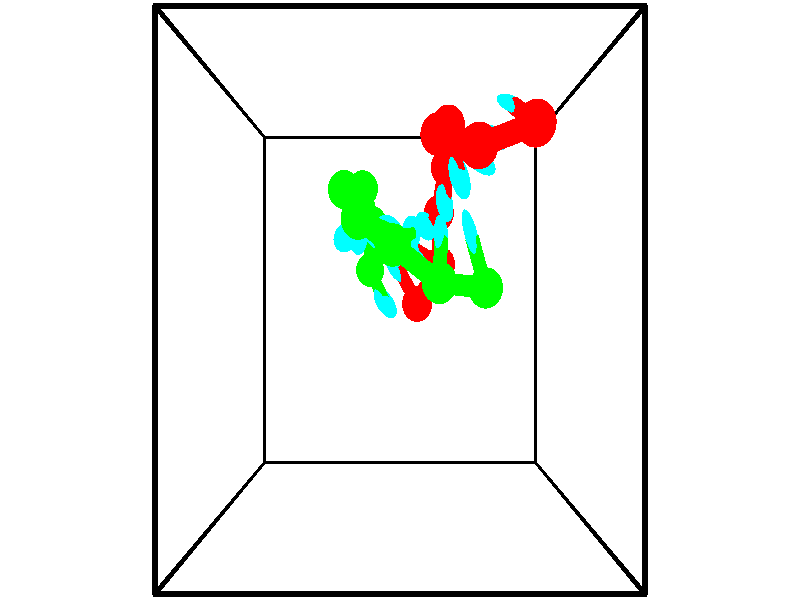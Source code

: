 // switches for output
#declare DRAW_BASES = 1; // possible values are 0, 1; only relevant for DNA ribbons
#declare DRAW_BASES_TYPE = 3; // possible values are 1, 2, 3; only relevant for DNA ribbons
#declare DRAW_FOG = 0; // set to 1 to enable fog

#include "colors.inc"

#include "transforms.inc"
background { rgb <1, 1, 1>}

#default {
   normal{
       ripples 0.25
       frequency 0.20
       turbulence 0.2
       lambda 5
   }
	finish {
		phong 0.1
		phong_size 40.
	}
}

// original window dimensions: 1024x640


// camera settings

camera {
	sky <-0, 1, 0>
	up <-0, 1, 0>
	right 1.6 * <1, 0, 0>
	location <2.5, 2.5, 11.1562>
	look_at <2.5, 2.5, 2.5>
	direction <0, 0, -8.6562>
	angle 67.0682
}


# declare cpy_camera_pos = <2.5, 2.5, 11.1562>;
# if (DRAW_FOG = 1)
fog {
	fog_type 2
	up vnormalize(cpy_camera_pos)
	color rgbt<1,1,1,0.3>
	distance 1e-5
	fog_alt 3e-3
	fog_offset 4
}
# end


// LIGHTS

# declare lum = 6;
global_settings {
	ambient_light rgb lum * <0.05, 0.05, 0.05>
	max_trace_level 15
}# declare cpy_direct_light_amount = 0.25;
light_source
{	1000 * <-1, -1, 1>,
	rgb lum * cpy_direct_light_amount
	parallel
}

light_source
{	1000 * <1, 1, -1>,
	rgb lum * cpy_direct_light_amount
	parallel
}

// strand 0

// nucleotide -1

// particle -1
sphere {
	<4.222142, 4.361831, 3.524195> 0.250000
	pigment { color rgbt <1,0,0,0> }
	no_shadow
}
cylinder {
	<4.111816, 4.565105, 3.197840>,  <4.045621, 4.687070, 3.002026>, 0.100000
	pigment { color rgbt <1,0,0,0> }
	no_shadow
}
cylinder {
	<4.111816, 4.565105, 3.197840>,  <4.222142, 4.361831, 3.524195>, 0.100000
	pigment { color rgbt <1,0,0,0> }
	no_shadow
}

// particle -1
sphere {
	<4.111816, 4.565105, 3.197840> 0.100000
	pigment { color rgbt <1,0,0,0> }
	no_shadow
}
sphere {
	0, 1
	scale<0.080000,0.200000,0.300000>
	matrix <-0.221465, -0.859574, -0.460528,
		-0.935351, 0.053672, 0.349626,
		-0.275812, 0.508185, -0.815889,
		4.029073, 4.717561, 2.953073>
	pigment { color rgbt <0,1,1,0> }
	no_shadow
}
cylinder {
	<3.512976, 4.154418, 3.393697>,  <4.222142, 4.361831, 3.524195>, 0.130000
	pigment { color rgbt <1,0,0,0> }
	no_shadow
}

// nucleotide -1

// particle -1
sphere {
	<3.512976, 4.154418, 3.393697> 0.250000
	pigment { color rgbt <1,0,0,0> }
	no_shadow
}
cylinder {
	<3.680534, 4.282444, 3.053795>,  <3.781070, 4.359260, 2.849854>, 0.100000
	pigment { color rgbt <1,0,0,0> }
	no_shadow
}
cylinder {
	<3.680534, 4.282444, 3.053795>,  <3.512976, 4.154418, 3.393697>, 0.100000
	pigment { color rgbt <1,0,0,0> }
	no_shadow
}

// particle -1
sphere {
	<3.680534, 4.282444, 3.053795> 0.100000
	pigment { color rgbt <1,0,0,0> }
	no_shadow
}
sphere {
	0, 1
	scale<0.080000,0.200000,0.300000>
	matrix <-0.522157, -0.680709, -0.513797,
		-0.742885, 0.658933, -0.118022,
		0.418896, 0.320066, -0.849755,
		3.806203, 4.378464, 2.798868>
	pigment { color rgbt <0,1,1,0> }
	no_shadow
}
cylinder {
	<3.033893, 4.420616, 2.766755>,  <3.512976, 4.154418, 3.393697>, 0.130000
	pigment { color rgbt <1,0,0,0> }
	no_shadow
}

// nucleotide -1

// particle -1
sphere {
	<3.033893, 4.420616, 2.766755> 0.250000
	pigment { color rgbt <1,0,0,0> }
	no_shadow
}
cylinder {
	<3.374737, 4.284195, 2.607964>,  <3.579243, 4.202343, 2.512689>, 0.100000
	pigment { color rgbt <1,0,0,0> }
	no_shadow
}
cylinder {
	<3.374737, 4.284195, 2.607964>,  <3.033893, 4.420616, 2.766755>, 0.100000
	pigment { color rgbt <1,0,0,0> }
	no_shadow
}

// particle -1
sphere {
	<3.374737, 4.284195, 2.607964> 0.100000
	pigment { color rgbt <1,0,0,0> }
	no_shadow
}
sphere {
	0, 1
	scale<0.080000,0.200000,0.300000>
	matrix <-0.521522, -0.489783, -0.698661,
		0.043847, 0.802369, -0.595216,
		0.852110, -0.341052, -0.396978,
		3.630370, 4.181879, 2.488870>
	pigment { color rgbt <0,1,1,0> }
	no_shadow
}
cylinder {
	<3.223969, 4.691116, 2.078160>,  <3.033893, 4.420616, 2.766755>, 0.130000
	pigment { color rgbt <1,0,0,0> }
	no_shadow
}

// nucleotide -1

// particle -1
sphere {
	<3.223969, 4.691116, 2.078160> 0.250000
	pigment { color rgbt <1,0,0,0> }
	no_shadow
}
cylinder {
	<3.315025, 4.309151, 2.154392>,  <3.369659, 4.079972, 2.200132>, 0.100000
	pigment { color rgbt <1,0,0,0> }
	no_shadow
}
cylinder {
	<3.315025, 4.309151, 2.154392>,  <3.223969, 4.691116, 2.078160>, 0.100000
	pigment { color rgbt <1,0,0,0> }
	no_shadow
}

// particle -1
sphere {
	<3.315025, 4.309151, 2.154392> 0.100000
	pigment { color rgbt <1,0,0,0> }
	no_shadow
}
sphere {
	0, 1
	scale<0.080000,0.200000,0.300000>
	matrix <-0.620165, -0.293069, -0.727672,
		0.750717, 0.047455, -0.658918,
		0.227640, -0.954913, 0.190582,
		3.383317, 4.022677, 2.211567>
	pigment { color rgbt <0,1,1,0> }
	no_shadow
}
cylinder {
	<3.244272, 4.276989, 1.452378>,  <3.223969, 4.691116, 2.078160>, 0.130000
	pigment { color rgbt <1,0,0,0> }
	no_shadow
}

// nucleotide -1

// particle -1
sphere {
	<3.244272, 4.276989, 1.452378> 0.250000
	pigment { color rgbt <1,0,0,0> }
	no_shadow
}
cylinder {
	<3.211334, 3.969524, 1.706112>,  <3.191571, 3.785046, 1.858352>, 0.100000
	pigment { color rgbt <1,0,0,0> }
	no_shadow
}
cylinder {
	<3.211334, 3.969524, 1.706112>,  <3.244272, 4.276989, 1.452378>, 0.100000
	pigment { color rgbt <1,0,0,0> }
	no_shadow
}

// particle -1
sphere {
	<3.211334, 3.969524, 1.706112> 0.100000
	pigment { color rgbt <1,0,0,0> }
	no_shadow
}
sphere {
	0, 1
	scale<0.080000,0.200000,0.300000>
	matrix <-0.771941, -0.353381, -0.528421,
		0.630338, -0.533182, -0.564261,
		-0.082346, -0.768661, 0.634335,
		3.186630, 3.738926, 1.896412>
	pigment { color rgbt <0,1,1,0> }
	no_shadow
}
cylinder {
	<3.146639, 3.708441, 1.091041>,  <3.244272, 4.276989, 1.452378>, 0.130000
	pigment { color rgbt <1,0,0,0> }
	no_shadow
}

// nucleotide -1

// particle -1
sphere {
	<3.146639, 3.708441, 1.091041> 0.250000
	pigment { color rgbt <1,0,0,0> }
	no_shadow
}
cylinder {
	<3.006809, 3.570341, 1.439432>,  <2.922911, 3.487481, 1.648467>, 0.100000
	pigment { color rgbt <1,0,0,0> }
	no_shadow
}
cylinder {
	<3.006809, 3.570341, 1.439432>,  <3.146639, 3.708441, 1.091041>, 0.100000
	pigment { color rgbt <1,0,0,0> }
	no_shadow
}

// particle -1
sphere {
	<3.006809, 3.570341, 1.439432> 0.100000
	pigment { color rgbt <1,0,0,0> }
	no_shadow
}
sphere {
	0, 1
	scale<0.080000,0.200000,0.300000>
	matrix <-0.757630, -0.442725, -0.479574,
		0.551176, -0.827525, -0.106806,
		-0.349574, -0.345249, 0.870977,
		2.901937, 3.466766, 1.700725>
	pigment { color rgbt <0,1,1,0> }
	no_shadow
}
cylinder {
	<3.167987, 2.996927, 1.058506>,  <3.146639, 3.708441, 1.091041>, 0.130000
	pigment { color rgbt <1,0,0,0> }
	no_shadow
}

// nucleotide -1

// particle -1
sphere {
	<3.167987, 2.996927, 1.058506> 0.250000
	pigment { color rgbt <1,0,0,0> }
	no_shadow
}
cylinder {
	<2.897682, 3.105682, 1.332563>,  <2.735499, 3.170936, 1.496998>, 0.100000
	pigment { color rgbt <1,0,0,0> }
	no_shadow
}
cylinder {
	<2.897682, 3.105682, 1.332563>,  <3.167987, 2.996927, 1.058506>, 0.100000
	pigment { color rgbt <1,0,0,0> }
	no_shadow
}

// particle -1
sphere {
	<2.897682, 3.105682, 1.332563> 0.100000
	pigment { color rgbt <1,0,0,0> }
	no_shadow
}
sphere {
	0, 1
	scale<0.080000,0.200000,0.300000>
	matrix <-0.708284, -0.496943, -0.501380,
		0.204157, -0.824090, 0.528390,
		-0.675762, 0.271890, 0.685144,
		2.694954, 3.187249, 1.538106>
	pigment { color rgbt <0,1,1,0> }
	no_shadow
}
cylinder {
	<2.785058, 2.446389, 1.126317>,  <3.167987, 2.996927, 1.058506>, 0.130000
	pigment { color rgbt <1,0,0,0> }
	no_shadow
}

// nucleotide -1

// particle -1
sphere {
	<2.785058, 2.446389, 1.126317> 0.250000
	pigment { color rgbt <1,0,0,0> }
	no_shadow
}
cylinder {
	<2.579124, 2.767820, 1.245789>,  <2.455565, 2.960679, 1.317472>, 0.100000
	pigment { color rgbt <1,0,0,0> }
	no_shadow
}
cylinder {
	<2.579124, 2.767820, 1.245789>,  <2.785058, 2.446389, 1.126317>, 0.100000
	pigment { color rgbt <1,0,0,0> }
	no_shadow
}

// particle -1
sphere {
	<2.579124, 2.767820, 1.245789> 0.100000
	pigment { color rgbt <1,0,0,0> }
	no_shadow
}
sphere {
	0, 1
	scale<0.080000,0.200000,0.300000>
	matrix <-0.708645, -0.202832, -0.675782,
		-0.482462, -0.559571, 0.673877,
		-0.514832, 0.803579, 0.298679,
		2.424675, 3.008894, 1.335392>
	pigment { color rgbt <0,1,1,0> }
	no_shadow
}
// strand 1

// nucleotide -1

// particle -1
sphere {
	<1.962493, 2.946959, 0.314658> 0.250000
	pigment { color rgbt <0,1,0,0> }
	no_shadow
}
cylinder {
	<2.123444, 2.667885, 0.551750>,  <2.220014, 2.500440, 0.694005>, 0.100000
	pigment { color rgbt <0,1,0,0> }
	no_shadow
}
cylinder {
	<2.123444, 2.667885, 0.551750>,  <1.962493, 2.946959, 0.314658>, 0.100000
	pigment { color rgbt <0,1,0,0> }
	no_shadow
}

// particle -1
sphere {
	<2.123444, 2.667885, 0.551750> 0.100000
	pigment { color rgbt <0,1,0,0> }
	no_shadow
}
sphere {
	0, 1
	scale<0.080000,0.200000,0.300000>
	matrix <0.463107, 0.713629, 0.525611,
		-0.789700, 0.063004, 0.610249,
		0.402376, -0.697685, 0.592731,
		2.244156, 2.458579, 0.729569>
	pigment { color rgbt <0,1,1,0> }
	no_shadow
}
cylinder {
	<2.012805, 3.630347, 0.510458>,  <1.962493, 2.946959, 0.314658>, 0.130000
	pigment { color rgbt <0,1,0,0> }
	no_shadow
}

// nucleotide -1

// particle -1
sphere {
	<2.012805, 3.630347, 0.510458> 0.250000
	pigment { color rgbt <0,1,0,0> }
	no_shadow
}
cylinder {
	<1.776657, 3.486771, 0.799629>,  <1.634968, 3.400625, 0.973132>, 0.100000
	pigment { color rgbt <0,1,0,0> }
	no_shadow
}
cylinder {
	<1.776657, 3.486771, 0.799629>,  <2.012805, 3.630347, 0.510458>, 0.100000
	pigment { color rgbt <0,1,0,0> }
	no_shadow
}

// particle -1
sphere {
	<1.776657, 3.486771, 0.799629> 0.100000
	pigment { color rgbt <0,1,0,0> }
	no_shadow
}
sphere {
	0, 1
	scale<0.080000,0.200000,0.300000>
	matrix <0.758694, 0.058824, 0.648786,
		-0.275401, 0.931505, 0.237598,
		-0.590371, -0.358940, 0.722928,
		1.599546, 3.379089, 1.016508>
	pigment { color rgbt <0,1,1,0> }
	no_shadow
}
cylinder {
	<1.881710, 4.047272, 1.100465>,  <2.012805, 3.630347, 0.510458>, 0.130000
	pigment { color rgbt <0,1,0,0> }
	no_shadow
}

// nucleotide -1

// particle -1
sphere {
	<1.881710, 4.047272, 1.100465> 0.250000
	pigment { color rgbt <0,1,0,0> }
	no_shadow
}
cylinder {
	<1.846680, 3.673264, 1.237907>,  <1.825661, 3.448858, 1.320373>, 0.100000
	pigment { color rgbt <0,1,0,0> }
	no_shadow
}
cylinder {
	<1.846680, 3.673264, 1.237907>,  <1.881710, 4.047272, 1.100465>, 0.100000
	pigment { color rgbt <0,1,0,0> }
	no_shadow
}

// particle -1
sphere {
	<1.846680, 3.673264, 1.237907> 0.100000
	pigment { color rgbt <0,1,0,0> }
	no_shadow
}
sphere {
	0, 1
	scale<0.080000,0.200000,0.300000>
	matrix <0.728170, 0.175294, 0.662602,
		-0.679779, 0.308231, 0.665503,
		-0.087576, -0.935022, 0.343606,
		1.820407, 3.392757, 1.340989>
	pigment { color rgbt <0,1,1,0> }
	no_shadow
}
cylinder {
	<1.636091, 3.923587, 1.808883>,  <1.881710, 4.047272, 1.100465>, 0.130000
	pigment { color rgbt <0,1,0,0> }
	no_shadow
}

// nucleotide -1

// particle -1
sphere {
	<1.636091, 3.923587, 1.808883> 0.250000
	pigment { color rgbt <0,1,0,0> }
	no_shadow
}
cylinder {
	<1.882431, 3.633766, 1.685108>,  <2.030235, 3.459873, 1.610843>, 0.100000
	pigment { color rgbt <0,1,0,0> }
	no_shadow
}
cylinder {
	<1.882431, 3.633766, 1.685108>,  <1.636091, 3.923587, 1.808883>, 0.100000
	pigment { color rgbt <0,1,0,0> }
	no_shadow
}

// particle -1
sphere {
	<1.882431, 3.633766, 1.685108> 0.100000
	pigment { color rgbt <0,1,0,0> }
	no_shadow
}
sphere {
	0, 1
	scale<0.080000,0.200000,0.300000>
	matrix <0.645835, 0.239315, 0.725000,
		-0.451248, -0.646337, 0.615324,
		0.615851, -0.724553, -0.309437,
		2.067186, 3.416400, 1.592277>
	pigment { color rgbt <0,1,1,0> }
	no_shadow
}
cylinder {
	<1.894727, 3.475516, 2.440824>,  <1.636091, 3.923587, 1.808883>, 0.130000
	pigment { color rgbt <0,1,0,0> }
	no_shadow
}

// nucleotide -1

// particle -1
sphere {
	<1.894727, 3.475516, 2.440824> 0.250000
	pigment { color rgbt <0,1,0,0> }
	no_shadow
}
cylinder {
	<2.153542, 3.423611, 2.140289>,  <2.308830, 3.392467, 1.959969>, 0.100000
	pigment { color rgbt <0,1,0,0> }
	no_shadow
}
cylinder {
	<2.153542, 3.423611, 2.140289>,  <1.894727, 3.475516, 2.440824>, 0.100000
	pigment { color rgbt <0,1,0,0> }
	no_shadow
}

// particle -1
sphere {
	<2.153542, 3.423611, 2.140289> 0.100000
	pigment { color rgbt <0,1,0,0> }
	no_shadow
}
sphere {
	0, 1
	scale<0.080000,0.200000,0.300000>
	matrix <0.762242, 0.133578, 0.633359,
		0.018176, -0.982507, 0.185340,
		0.647037, -0.129762, -0.751336,
		2.347653, 3.384682, 1.914889>
	pigment { color rgbt <0,1,1,0> }
	no_shadow
}
cylinder {
	<2.397142, 3.133693, 2.804560>,  <1.894727, 3.475516, 2.440824>, 0.130000
	pigment { color rgbt <0,1,0,0> }
	no_shadow
}

// nucleotide -1

// particle -1
sphere {
	<2.397142, 3.133693, 2.804560> 0.250000
	pigment { color rgbt <0,1,0,0> }
	no_shadow
}
cylinder {
	<2.554344, 3.252224, 2.456367>,  <2.648665, 3.323343, 2.247452>, 0.100000
	pigment { color rgbt <0,1,0,0> }
	no_shadow
}
cylinder {
	<2.554344, 3.252224, 2.456367>,  <2.397142, 3.133693, 2.804560>, 0.100000
	pigment { color rgbt <0,1,0,0> }
	no_shadow
}

// particle -1
sphere {
	<2.554344, 3.252224, 2.456367> 0.100000
	pigment { color rgbt <0,1,0,0> }
	no_shadow
}
sphere {
	0, 1
	scale<0.080000,0.200000,0.300000>
	matrix <0.893599, 0.100177, 0.437545,
		0.216859, -0.949818, -0.225429,
		0.393005, 0.296329, -0.870481,
		2.672246, 3.341122, 2.195223>
	pigment { color rgbt <0,1,1,0> }
	no_shadow
}
cylinder {
	<3.055957, 2.701824, 2.644076>,  <2.397142, 3.133693, 2.804560>, 0.130000
	pigment { color rgbt <0,1,0,0> }
	no_shadow
}

// nucleotide -1

// particle -1
sphere {
	<3.055957, 2.701824, 2.644076> 0.250000
	pigment { color rgbt <0,1,0,0> }
	no_shadow
}
cylinder {
	<3.085358, 3.035969, 2.426170>,  <3.102998, 3.236455, 2.295427>, 0.100000
	pigment { color rgbt <0,1,0,0> }
	no_shadow
}
cylinder {
	<3.085358, 3.035969, 2.426170>,  <3.055957, 2.701824, 2.644076>, 0.100000
	pigment { color rgbt <0,1,0,0> }
	no_shadow
}

// particle -1
sphere {
	<3.085358, 3.035969, 2.426170> 0.100000
	pigment { color rgbt <0,1,0,0> }
	no_shadow
}
sphere {
	0, 1
	scale<0.080000,0.200000,0.300000>
	matrix <0.898093, 0.182061, 0.400353,
		0.433620, -0.518676, -0.736851,
		0.073502, 0.835362, -0.544765,
		3.107408, 3.286577, 2.262741>
	pigment { color rgbt <0,1,1,0> }
	no_shadow
}
cylinder {
	<3.744582, 2.646158, 2.381708>,  <3.055957, 2.701824, 2.644076>, 0.130000
	pigment { color rgbt <0,1,0,0> }
	no_shadow
}

// nucleotide -1

// particle -1
sphere {
	<3.744582, 2.646158, 2.381708> 0.250000
	pigment { color rgbt <0,1,0,0> }
	no_shadow
}
cylinder {
	<3.621262, 3.026657, 2.378231>,  <3.547269, 3.254957, 2.376145>, 0.100000
	pigment { color rgbt <0,1,0,0> }
	no_shadow
}
cylinder {
	<3.621262, 3.026657, 2.378231>,  <3.744582, 2.646158, 2.381708>, 0.100000
	pigment { color rgbt <0,1,0,0> }
	no_shadow
}

// particle -1
sphere {
	<3.621262, 3.026657, 2.378231> 0.100000
	pigment { color rgbt <0,1,0,0> }
	no_shadow
}
sphere {
	0, 1
	scale<0.080000,0.200000,0.300000>
	matrix <0.877758, 0.287982, 0.382894,
		0.366731, 0.110417, -0.923751,
		-0.308302, 0.951249, -0.008693,
		3.528771, 3.312032, 2.375623>
	pigment { color rgbt <0,1,1,0> }
	no_shadow
}
// box output
cylinder {
	<0.000000, 0.000000, 0.000000>,  <5.000000, 0.000000, 0.000000>, 0.025000
	pigment { color rgbt <0,0,0,0> }
	no_shadow
}
cylinder {
	<0.000000, 0.000000, 0.000000>,  <0.000000, 5.000000, 0.000000>, 0.025000
	pigment { color rgbt <0,0,0,0> }
	no_shadow
}
cylinder {
	<0.000000, 0.000000, 0.000000>,  <0.000000, 0.000000, 5.000000>, 0.025000
	pigment { color rgbt <0,0,0,0> }
	no_shadow
}
cylinder {
	<5.000000, 5.000000, 5.000000>,  <0.000000, 5.000000, 5.000000>, 0.025000
	pigment { color rgbt <0,0,0,0> }
	no_shadow
}
cylinder {
	<5.000000, 5.000000, 5.000000>,  <5.000000, 0.000000, 5.000000>, 0.025000
	pigment { color rgbt <0,0,0,0> }
	no_shadow
}
cylinder {
	<5.000000, 5.000000, 5.000000>,  <5.000000, 5.000000, 0.000000>, 0.025000
	pigment { color rgbt <0,0,0,0> }
	no_shadow
}
cylinder {
	<0.000000, 0.000000, 5.000000>,  <0.000000, 5.000000, 5.000000>, 0.025000
	pigment { color rgbt <0,0,0,0> }
	no_shadow
}
cylinder {
	<0.000000, 0.000000, 5.000000>,  <5.000000, 0.000000, 5.000000>, 0.025000
	pigment { color rgbt <0,0,0,0> }
	no_shadow
}
cylinder {
	<5.000000, 5.000000, 0.000000>,  <0.000000, 5.000000, 0.000000>, 0.025000
	pigment { color rgbt <0,0,0,0> }
	no_shadow
}
cylinder {
	<5.000000, 5.000000, 0.000000>,  <5.000000, 0.000000, 0.000000>, 0.025000
	pigment { color rgbt <0,0,0,0> }
	no_shadow
}
cylinder {
	<5.000000, 0.000000, 5.000000>,  <5.000000, 0.000000, 0.000000>, 0.025000
	pigment { color rgbt <0,0,0,0> }
	no_shadow
}
cylinder {
	<0.000000, 5.000000, 0.000000>,  <0.000000, 5.000000, 5.000000>, 0.025000
	pigment { color rgbt <0,0,0,0> }
	no_shadow
}
// end of box output
